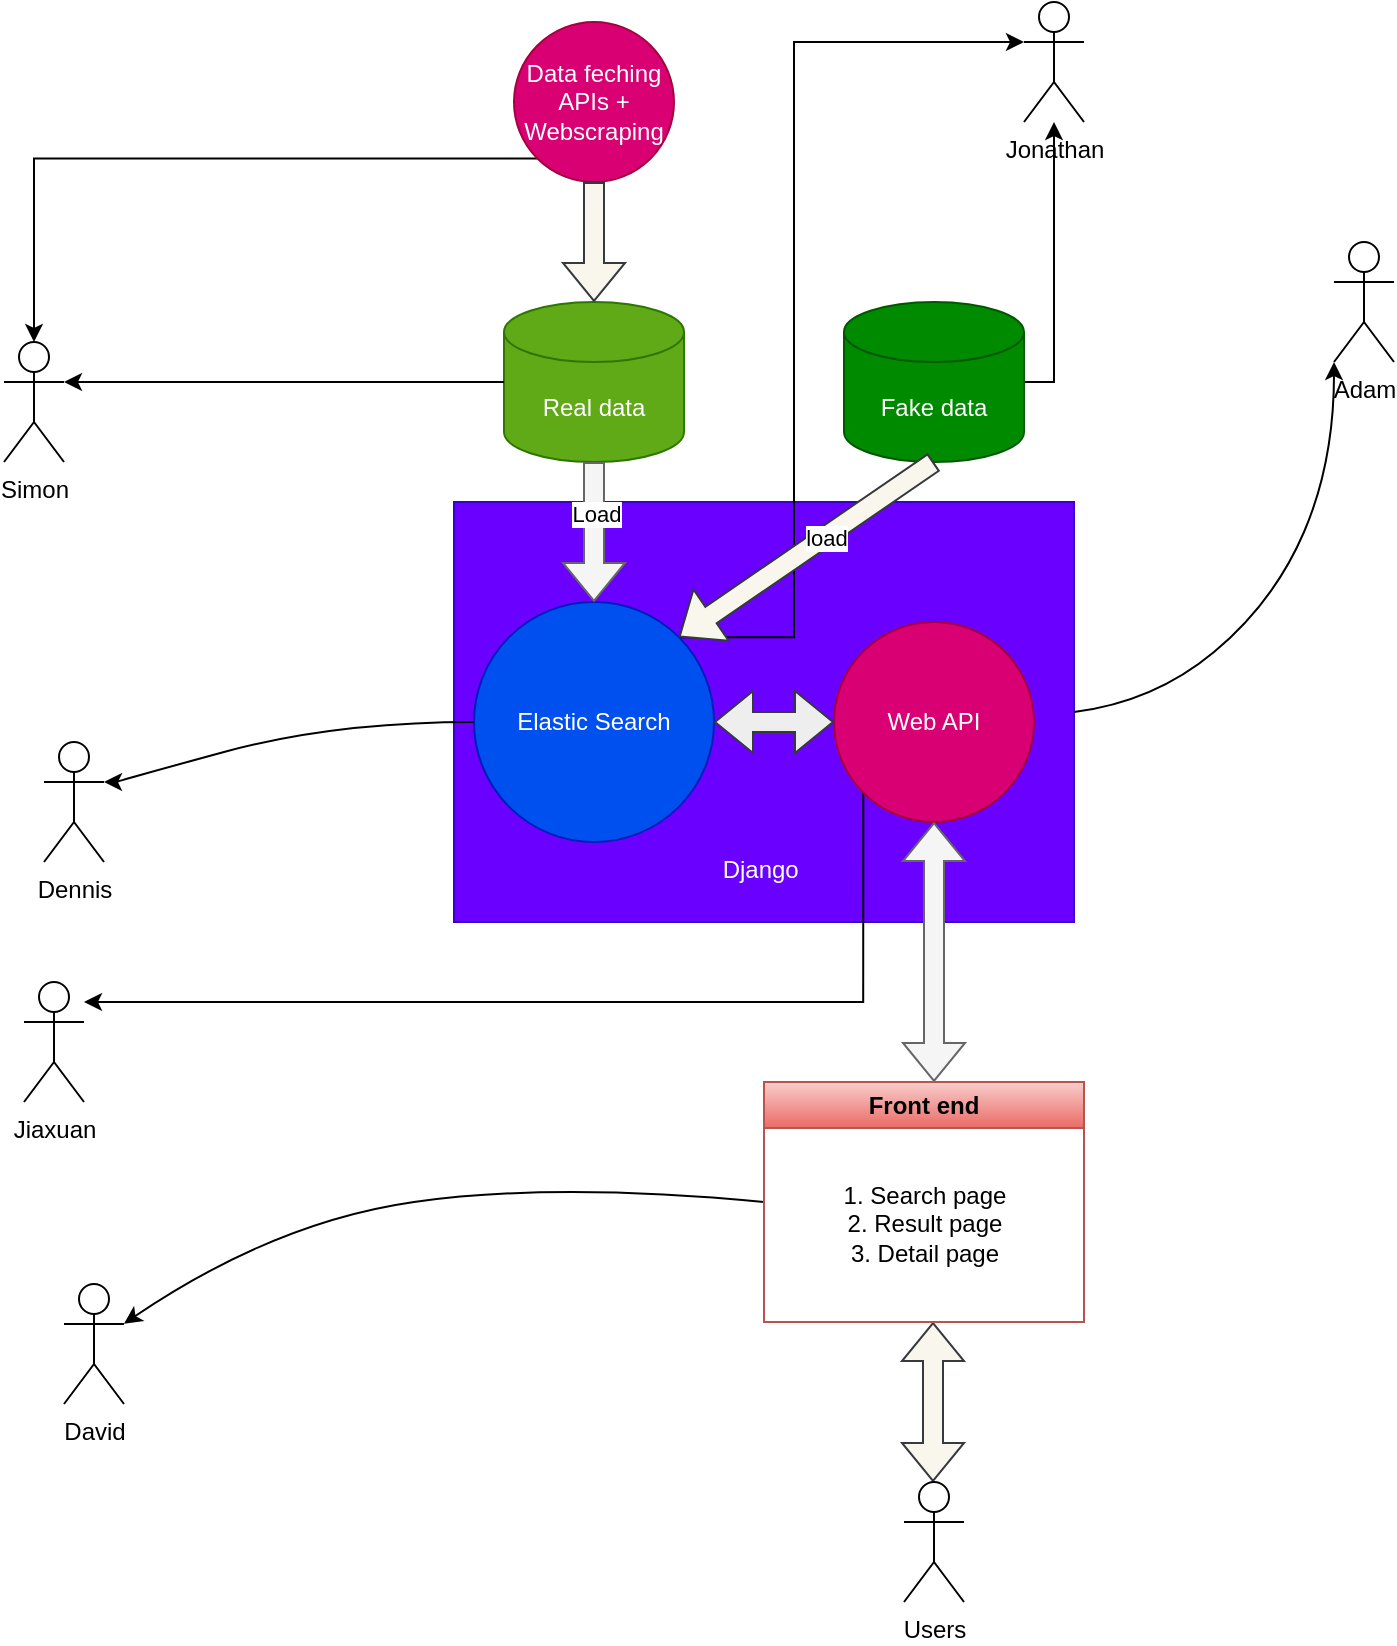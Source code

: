 <mxfile version="21.3.3" type="github">
  <diagram name="Page-1" id="UkOK8cFpbC_SyBT17GJ3">
    <mxGraphModel dx="905" dy="681" grid="1" gridSize="10" guides="1" tooltips="1" connect="1" arrows="1" fold="1" page="1" pageScale="1" pageWidth="850" pageHeight="1100" math="0" shadow="0">
      <root>
        <mxCell id="0" />
        <mxCell id="1" parent="0" />
        <mxCell id="BcPZxbjEuUfsayK6LEZ--1" value="&lt;br&gt;&lt;br&gt;&lt;br&gt;&lt;br&gt;&lt;br&gt;&lt;br&gt;&lt;br&gt;&lt;br&gt;&lt;br&gt;&lt;br&gt;&lt;br&gt;Django&amp;nbsp;" style="rounded=0;whiteSpace=wrap;html=1;fillColor=#6a00ff;strokeColor=#3700CC;fontColor=#ffffff;" parent="1" vertex="1">
          <mxGeometry x="340" y="310" width="310" height="210" as="geometry" />
        </mxCell>
        <mxCell id="IvyiMsL6MslCnIxtRRa4-10" style="edgeStyle=orthogonalEdgeStyle;rounded=0;orthogonalLoop=1;jettySize=auto;html=1;exitX=1;exitY=0;exitDx=0;exitDy=0;" edge="1" parent="1" source="BcPZxbjEuUfsayK6LEZ--2" target="IvyiMsL6MslCnIxtRRa4-5">
          <mxGeometry relative="1" as="geometry">
            <Array as="points">
              <mxPoint x="510" y="378" />
              <mxPoint x="510" y="80" />
              <mxPoint x="640" y="80" />
            </Array>
          </mxGeometry>
        </mxCell>
        <mxCell id="BcPZxbjEuUfsayK6LEZ--2" value="Elastic Search" style="ellipse;whiteSpace=wrap;html=1;aspect=fixed;fillColor=#0050ef;fontColor=#ffffff;strokeColor=#001DBC;" parent="1" vertex="1">
          <mxGeometry x="350" y="360" width="120" height="120" as="geometry" />
        </mxCell>
        <mxCell id="BcPZxbjEuUfsayK6LEZ--42" style="edgeStyle=orthogonalEdgeStyle;rounded=0;orthogonalLoop=1;jettySize=auto;html=1;exitX=0;exitY=1;exitDx=0;exitDy=0;" parent="1" source="BcPZxbjEuUfsayK6LEZ--3" target="BcPZxbjEuUfsayK6LEZ--43" edge="1">
          <mxGeometry relative="1" as="geometry">
            <mxPoint x="250" y="560" as="targetPoint" />
            <Array as="points">
              <mxPoint x="545" y="560" />
            </Array>
          </mxGeometry>
        </mxCell>
        <mxCell id="BcPZxbjEuUfsayK6LEZ--3" value="Web API" style="ellipse;whiteSpace=wrap;html=1;aspect=fixed;fillColor=#d80073;fontColor=#ffffff;strokeColor=#A50040;" parent="1" vertex="1">
          <mxGeometry x="530" y="370" width="100" height="100" as="geometry" />
        </mxCell>
        <mxCell id="BcPZxbjEuUfsayK6LEZ--5" value="" style="shape=flexArrow;endArrow=classic;startArrow=classic;html=1;rounded=0;exitX=1;exitY=0.5;exitDx=0;exitDy=0;entryX=0;entryY=0.5;entryDx=0;entryDy=0;fillColor=#eeeeee;strokeColor=#36393d;" parent="1" source="BcPZxbjEuUfsayK6LEZ--2" target="BcPZxbjEuUfsayK6LEZ--3" edge="1">
          <mxGeometry width="100" height="100" relative="1" as="geometry">
            <mxPoint x="370" y="340" as="sourcePoint" />
            <mxPoint x="470" y="240" as="targetPoint" />
          </mxGeometry>
        </mxCell>
        <mxCell id="BcPZxbjEuUfsayK6LEZ--6" value="Real data" style="shape=cylinder3;whiteSpace=wrap;html=1;boundedLbl=1;backgroundOutline=1;size=15;fillColor=#60a917;fontColor=#ffffff;strokeColor=#2D7600;" parent="1" vertex="1">
          <mxGeometry x="365" y="210" width="90" height="80" as="geometry" />
        </mxCell>
        <mxCell id="BcPZxbjEuUfsayK6LEZ--7" value="" style="shape=flexArrow;endArrow=classic;html=1;rounded=0;exitX=0.5;exitY=1;exitDx=0;exitDy=0;exitPerimeter=0;fillColor=#f5f5f5;strokeColor=#666666;" parent="1" source="BcPZxbjEuUfsayK6LEZ--6" target="BcPZxbjEuUfsayK6LEZ--2" edge="1">
          <mxGeometry width="50" height="50" relative="1" as="geometry">
            <mxPoint x="400" y="320" as="sourcePoint" />
            <mxPoint x="450" y="270" as="targetPoint" />
          </mxGeometry>
        </mxCell>
        <mxCell id="BcPZxbjEuUfsayK6LEZ--8" value="Load" style="edgeLabel;html=1;align=center;verticalAlign=middle;resizable=0;points=[];" parent="BcPZxbjEuUfsayK6LEZ--7" vertex="1" connectable="0">
          <mxGeometry x="-0.273" y="1" relative="1" as="geometry">
            <mxPoint as="offset" />
          </mxGeometry>
        </mxCell>
        <mxCell id="BcPZxbjEuUfsayK6LEZ--10" value="" style="curved=1;endArrow=classic;html=1;rounded=0;exitX=0;exitY=0.5;exitDx=0;exitDy=0;entryX=1;entryY=0.333;entryDx=0;entryDy=0;entryPerimeter=0;" parent="1" source="BcPZxbjEuUfsayK6LEZ--2" target="BcPZxbjEuUfsayK6LEZ--11" edge="1">
          <mxGeometry width="50" height="50" relative="1" as="geometry">
            <mxPoint x="400" y="580" as="sourcePoint" />
            <mxPoint x="110" y="500" as="targetPoint" />
            <Array as="points">
              <mxPoint x="280" y="420" />
              <mxPoint x="170" y="450" />
            </Array>
          </mxGeometry>
        </mxCell>
        <mxCell id="BcPZxbjEuUfsayK6LEZ--11" value="Dennis" style="shape=umlActor;verticalLabelPosition=bottom;verticalAlign=top;html=1;outlineConnect=0;" parent="1" vertex="1">
          <mxGeometry x="135" y="430" width="30" height="60" as="geometry" />
        </mxCell>
        <mxCell id="BcPZxbjEuUfsayK6LEZ--14" value="" style="shape=flexArrow;endArrow=classic;startArrow=classic;html=1;rounded=0;entryX=0.5;entryY=1;entryDx=0;entryDy=0;exitX=0.5;exitY=0;exitDx=0;exitDy=0;fillColor=#f5f5f5;strokeColor=#666666;" parent="1" target="BcPZxbjEuUfsayK6LEZ--3" edge="1">
          <mxGeometry width="100" height="100" relative="1" as="geometry">
            <mxPoint x="580" y="600" as="sourcePoint" />
            <mxPoint x="470" y="420" as="targetPoint" />
          </mxGeometry>
        </mxCell>
        <mxCell id="BcPZxbjEuUfsayK6LEZ--16" value="" style="curved=1;endArrow=classic;html=1;rounded=0;exitX=0;exitY=0.5;exitDx=0;exitDy=0;" parent="1" source="IvyiMsL6MslCnIxtRRa4-14" target="BcPZxbjEuUfsayK6LEZ--17" edge="1">
          <mxGeometry width="50" height="50" relative="1" as="geometry">
            <mxPoint x="425" y="650" as="sourcePoint" />
            <mxPoint x="160" y="730" as="targetPoint" />
            <Array as="points">
              <mxPoint x="390" y="650" />
              <mxPoint x="250" y="670" />
            </Array>
          </mxGeometry>
        </mxCell>
        <mxCell id="BcPZxbjEuUfsayK6LEZ--17" value="David" style="shape=umlActor;verticalLabelPosition=bottom;verticalAlign=top;html=1;outlineConnect=0;" parent="1" vertex="1">
          <mxGeometry x="145" y="701" width="30" height="60" as="geometry" />
        </mxCell>
        <mxCell id="BcPZxbjEuUfsayK6LEZ--41" style="edgeStyle=orthogonalEdgeStyle;rounded=0;orthogonalLoop=1;jettySize=auto;html=1;exitX=0;exitY=1;exitDx=0;exitDy=0;entryX=0.5;entryY=0;entryDx=0;entryDy=0;entryPerimeter=0;" parent="1" source="BcPZxbjEuUfsayK6LEZ--22" edge="1" target="BcPZxbjEuUfsayK6LEZ--24">
          <mxGeometry relative="1" as="geometry">
            <mxPoint x="270" y="250" as="targetPoint" />
            <Array as="points">
              <mxPoint x="130" y="138" />
            </Array>
          </mxGeometry>
        </mxCell>
        <mxCell id="BcPZxbjEuUfsayK6LEZ--22" value="Data feching APIs + Webscraping" style="ellipse;whiteSpace=wrap;html=1;aspect=fixed;fillColor=#d80073;fontColor=#ffffff;strokeColor=#A50040;" parent="1" vertex="1">
          <mxGeometry x="370" y="70" width="80" height="80" as="geometry" />
        </mxCell>
        <mxCell id="BcPZxbjEuUfsayK6LEZ--23" value="" style="shape=flexArrow;endArrow=classic;html=1;rounded=0;entryX=0.5;entryY=0;entryDx=0;entryDy=0;entryPerimeter=0;fillColor=#f9f7ed;strokeColor=#36393d;" parent="1" source="BcPZxbjEuUfsayK6LEZ--22" target="BcPZxbjEuUfsayK6LEZ--6" edge="1">
          <mxGeometry width="50" height="50" relative="1" as="geometry">
            <mxPoint x="400" y="340" as="sourcePoint" />
            <mxPoint x="450" y="290" as="targetPoint" />
          </mxGeometry>
        </mxCell>
        <mxCell id="BcPZxbjEuUfsayK6LEZ--24" value="Simon" style="shape=umlActor;verticalLabelPosition=bottom;verticalAlign=top;html=1;outlineConnect=0;" parent="1" vertex="1">
          <mxGeometry x="115" y="230" width="30" height="60" as="geometry" />
        </mxCell>
        <mxCell id="BcPZxbjEuUfsayK6LEZ--26" value="" style="curved=1;endArrow=classic;html=1;rounded=0;entryX=1;entryY=0.333;entryDx=0;entryDy=0;entryPerimeter=0;exitX=0;exitY=0.5;exitDx=0;exitDy=0;exitPerimeter=0;" parent="1" source="BcPZxbjEuUfsayK6LEZ--6" target="BcPZxbjEuUfsayK6LEZ--24" edge="1">
          <mxGeometry width="50" height="50" relative="1" as="geometry">
            <mxPoint x="400" y="320" as="sourcePoint" />
            <mxPoint x="450" y="270" as="targetPoint" />
            <Array as="points">
              <mxPoint x="320" y="250" />
              <mxPoint x="250" y="250" />
            </Array>
          </mxGeometry>
        </mxCell>
        <mxCell id="BcPZxbjEuUfsayK6LEZ--32" value="" style="shape=flexArrow;endArrow=classic;startArrow=classic;html=1;rounded=0;entryX=0.5;entryY=1;entryDx=0;entryDy=0;fillColor=#f9f7ed;strokeColor=#36393d;" parent="1" edge="1">
          <mxGeometry width="100" height="100" relative="1" as="geometry">
            <mxPoint x="579.5" y="800" as="sourcePoint" />
            <mxPoint x="579.5" y="720" as="targetPoint" />
          </mxGeometry>
        </mxCell>
        <mxCell id="BcPZxbjEuUfsayK6LEZ--33" value="Users" style="shape=umlActor;verticalLabelPosition=bottom;verticalAlign=top;html=1;outlineConnect=0;" parent="1" vertex="1">
          <mxGeometry x="565" y="800" width="30" height="60" as="geometry" />
        </mxCell>
        <mxCell id="BcPZxbjEuUfsayK6LEZ--37" value="" style="curved=1;endArrow=classic;html=1;rounded=0;exitX=1;exitY=0.5;exitDx=0;exitDy=0;entryX=0;entryY=1;entryDx=0;entryDy=0;entryPerimeter=0;" parent="1" source="BcPZxbjEuUfsayK6LEZ--1" target="BcPZxbjEuUfsayK6LEZ--38" edge="1">
          <mxGeometry width="50" height="50" relative="1" as="geometry">
            <mxPoint x="400" y="350" as="sourcePoint" />
            <mxPoint x="800" y="240" as="targetPoint" />
            <Array as="points">
              <mxPoint x="690" y="410" />
              <mxPoint x="750" y="360" />
              <mxPoint x="780" y="290" />
            </Array>
          </mxGeometry>
        </mxCell>
        <mxCell id="BcPZxbjEuUfsayK6LEZ--38" value="Adam" style="shape=umlActor;verticalLabelPosition=bottom;verticalAlign=top;html=1;outlineConnect=0;" parent="1" vertex="1">
          <mxGeometry x="780" y="180" width="30" height="60" as="geometry" />
        </mxCell>
        <mxCell id="BcPZxbjEuUfsayK6LEZ--43" value="Jiaxuan" style="shape=umlActor;verticalLabelPosition=bottom;verticalAlign=top;html=1;outlineConnect=0;" parent="1" vertex="1">
          <mxGeometry x="125" y="550" width="30" height="60" as="geometry" />
        </mxCell>
        <mxCell id="IvyiMsL6MslCnIxtRRa4-9" style="edgeStyle=orthogonalEdgeStyle;rounded=0;orthogonalLoop=1;jettySize=auto;html=1;exitX=1;exitY=0.5;exitDx=0;exitDy=0;exitPerimeter=0;" edge="1" parent="1" source="BcPZxbjEuUfsayK6LEZ--44" target="IvyiMsL6MslCnIxtRRa4-5">
          <mxGeometry relative="1" as="geometry">
            <Array as="points">
              <mxPoint x="640" y="250" />
            </Array>
          </mxGeometry>
        </mxCell>
        <mxCell id="BcPZxbjEuUfsayK6LEZ--44" value="Fake data" style="shape=cylinder3;whiteSpace=wrap;html=1;boundedLbl=1;backgroundOutline=1;size=15;fillColor=#008a00;strokeColor=#005700;fontColor=#ffffff;" parent="1" vertex="1">
          <mxGeometry x="535" y="210" width="90" height="80" as="geometry" />
        </mxCell>
        <mxCell id="BcPZxbjEuUfsayK6LEZ--45" value="" style="shape=flexArrow;endArrow=classic;html=1;rounded=0;exitX=0.5;exitY=1;exitDx=0;exitDy=0;exitPerimeter=0;entryX=1;entryY=0;entryDx=0;entryDy=0;fillColor=#f9f7ed;strokeColor=#36393d;" parent="1" source="BcPZxbjEuUfsayK6LEZ--44" target="BcPZxbjEuUfsayK6LEZ--2" edge="1">
          <mxGeometry width="50" height="50" relative="1" as="geometry">
            <mxPoint x="410" y="380" as="sourcePoint" />
            <mxPoint x="600" y="230" as="targetPoint" />
          </mxGeometry>
        </mxCell>
        <mxCell id="IvyiMsL6MslCnIxtRRa4-11" value="load" style="edgeLabel;html=1;align=center;verticalAlign=middle;resizable=0;points=[];" vertex="1" connectable="0" parent="BcPZxbjEuUfsayK6LEZ--45">
          <mxGeometry x="-0.147" y="1" relative="1" as="geometry">
            <mxPoint as="offset" />
          </mxGeometry>
        </mxCell>
        <mxCell id="IvyiMsL6MslCnIxtRRa4-5" value="Jonathan" style="shape=umlActor;verticalLabelPosition=bottom;verticalAlign=top;html=1;outlineConnect=0;fillColor=none;" vertex="1" parent="1">
          <mxGeometry x="625" y="60" width="30" height="60" as="geometry" />
        </mxCell>
        <mxCell id="IvyiMsL6MslCnIxtRRa4-14" value="Front end" style="swimlane;whiteSpace=wrap;html=1;fillColor=#f8cecc;strokeColor=#b85450;gradientColor=#ea6b66;" vertex="1" parent="1">
          <mxGeometry x="495" y="600" width="160" height="120" as="geometry">
            <mxRectangle x="495" y="600" width="100" height="30" as="alternateBounds" />
          </mxGeometry>
        </mxCell>
        <mxCell id="IvyiMsL6MslCnIxtRRa4-15" value="1. Search page&lt;br&gt;2. Result page&lt;br&gt;3. Detail page" style="text;html=1;align=center;verticalAlign=middle;resizable=0;points=[];autosize=1;strokeColor=none;fillColor=none;" vertex="1" parent="IvyiMsL6MslCnIxtRRa4-14">
          <mxGeometry x="30" y="41" width="100" height="60" as="geometry" />
        </mxCell>
      </root>
    </mxGraphModel>
  </diagram>
</mxfile>
